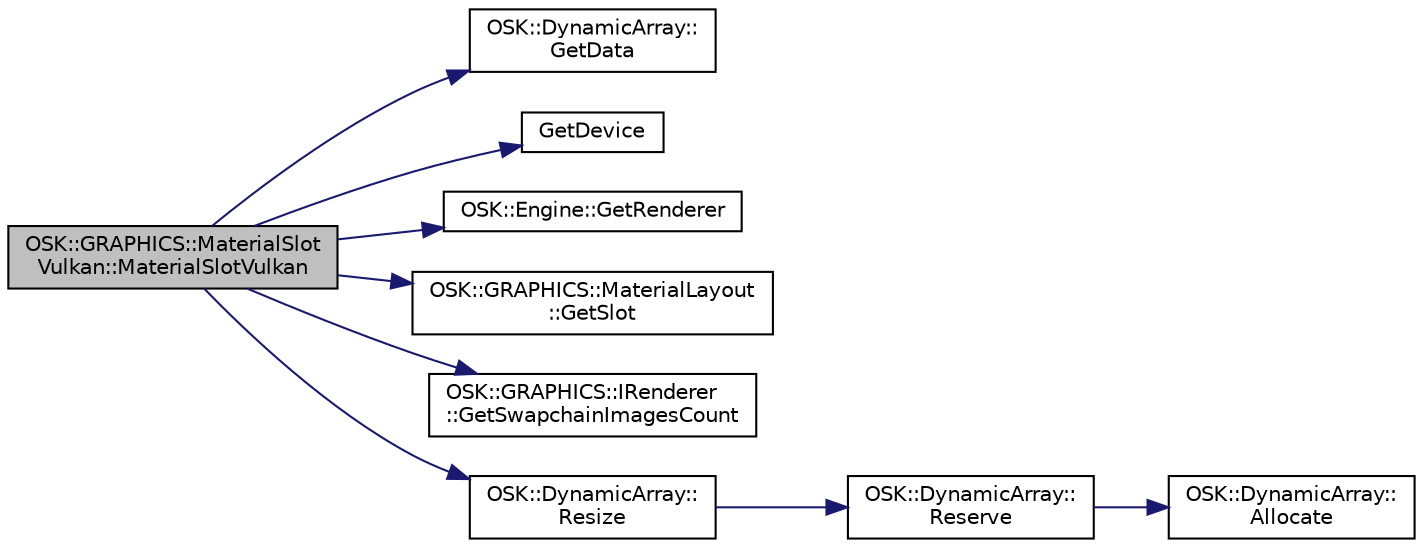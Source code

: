 digraph "OSK::GRAPHICS::MaterialSlotVulkan::MaterialSlotVulkan"
{
 // LATEX_PDF_SIZE
  edge [fontname="Helvetica",fontsize="10",labelfontname="Helvetica",labelfontsize="10"];
  node [fontname="Helvetica",fontsize="10",shape=record];
  rankdir="LR";
  Node1 [label="OSK::GRAPHICS::MaterialSlot\lVulkan::MaterialSlotVulkan",height=0.2,width=0.4,color="black", fillcolor="grey75", style="filled", fontcolor="black",tooltip=" "];
  Node1 -> Node2 [color="midnightblue",fontsize="10",style="solid"];
  Node2 [label="OSK::DynamicArray::\lGetData",height=0.2,width=0.4,color="black", fillcolor="white", style="filled",URL="$class_o_s_k_1_1_dynamic_array.html#ac8a6d70f938c482e1f7aa68c7d186bb8",tooltip="Devuelve el array original."];
  Node1 -> Node3 [color="midnightblue",fontsize="10",style="solid"];
  Node3 [label="GetDevice",height=0.2,width=0.4,color="black", fillcolor="white", style="filled",URL="$_material_slot_vulkan_8cpp.html#adead74bea72029d218144e2a94a1eb1e",tooltip=" "];
  Node1 -> Node4 [color="midnightblue",fontsize="10",style="solid"];
  Node4 [label="OSK::Engine::GetRenderer",height=0.2,width=0.4,color="black", fillcolor="white", style="filled",URL="$class_o_s_k_1_1_engine.html#a019c5397d042224c134b7fd22c739d00",tooltip=" "];
  Node1 -> Node5 [color="midnightblue",fontsize="10",style="solid"];
  Node5 [label="OSK::GRAPHICS::MaterialLayout\l::GetSlot",height=0.2,width=0.4,color="black", fillcolor="white", style="filled",URL="$class_o_s_k_1_1_g_r_a_p_h_i_c_s_1_1_material_layout.html#a7a1845df7f0113a0285adfbea469df90",tooltip="Obtiene el slot con el nombre dado, si existe."];
  Node1 -> Node6 [color="midnightblue",fontsize="10",style="solid"];
  Node6 [label="OSK::GRAPHICS::IRenderer\l::GetSwapchainImagesCount",height=0.2,width=0.4,color="black", fillcolor="white", style="filled",URL="$class_o_s_k_1_1_g_r_a_p_h_i_c_s_1_1_i_renderer.html#a6bdcecd10ad67576f386bb8d42503bcd",tooltip="Devuelve el número de imágenes del swapchain. Para recursos que necesiten tener una copia por imagen ..."];
  Node1 -> Node7 [color="midnightblue",fontsize="10",style="solid"];
  Node7 [label="OSK::DynamicArray::\lResize",height=0.2,width=0.4,color="black", fillcolor="white", style="filled",URL="$class_o_s_k_1_1_dynamic_array.html#adcbd5bb6ce88469bc9e6f65be06ceae6",tooltip="Cambia el tamaño del array. Los datos se conservan, siempre que se pueda. Se añaden elementos hasta q..."];
  Node7 -> Node8 [color="midnightblue",fontsize="10",style="solid"];
  Node8 [label="OSK::DynamicArray::\lReserve",height=0.2,width=0.4,color="black", fillcolor="white", style="filled",URL="$class_o_s_k_1_1_dynamic_array.html#a34323ddf4963e2097def5d8c3f80c08e",tooltip="Cambia el tamaño del array. Los datos se conservan, siempre que se pueda."];
  Node8 -> Node9 [color="midnightblue",fontsize="10",style="solid"];
  Node9 [label="OSK::DynamicArray::\lAllocate",height=0.2,width=0.4,color="black", fillcolor="white", style="filled",URL="$class_o_s_k_1_1_dynamic_array.html#acf322bf27bf4bfd581079500c67171a6",tooltip="Reserva espacio para 'size' elementos. Preserva los elementos anteriores."];
}
